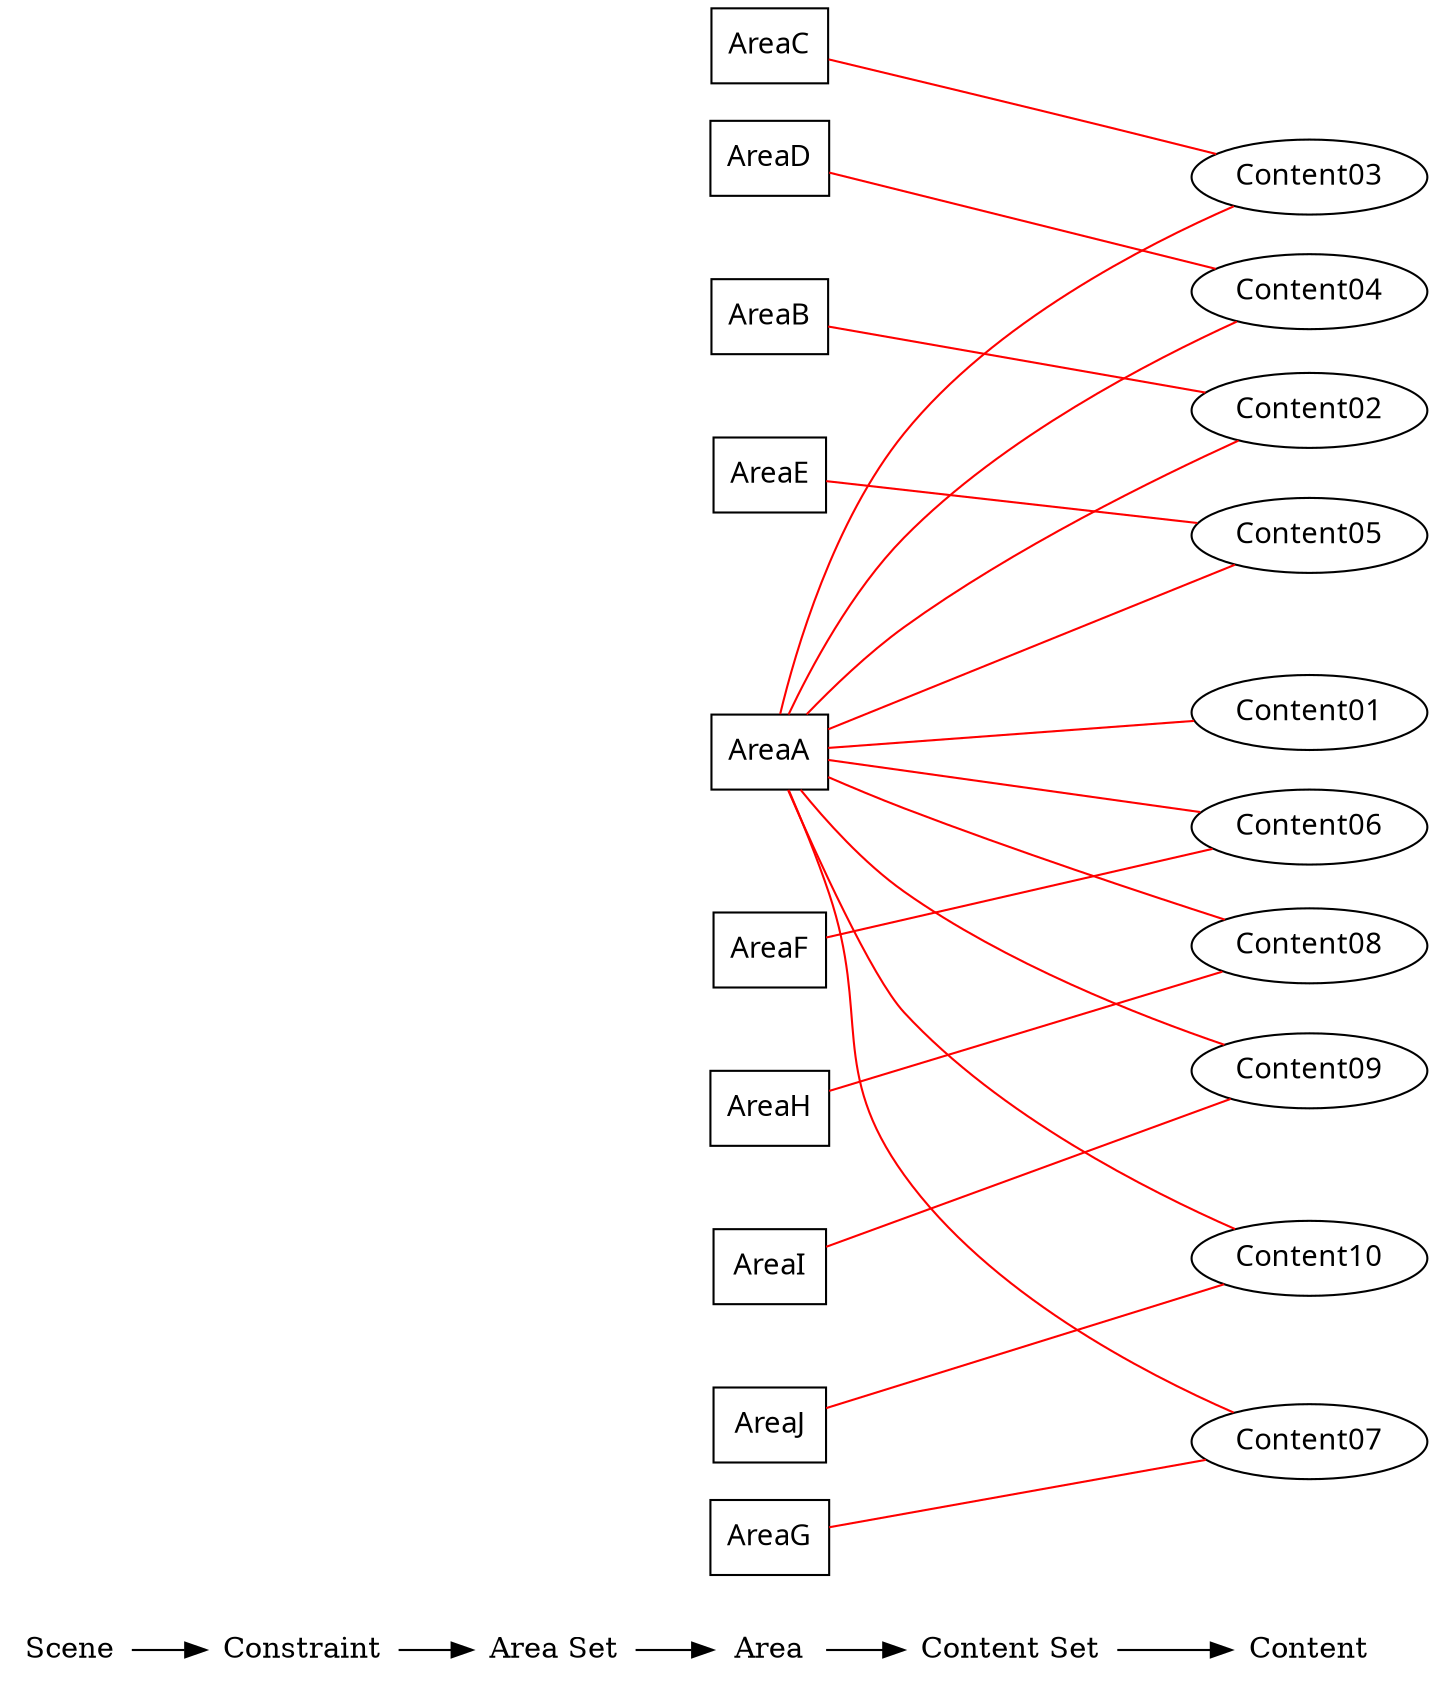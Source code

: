 digraph rule_objects_graph {
	rankdir = LR;
	charset="utf-8";
	clusterrank = global;
	
	node [shape = plaintext];
	Scene -> Constraint -> "Area Set" -> Area -> "Content Set" -> Content; 
	{ rank = same;
		node [shape = box];
		{
			Area;
			e1 [label="AreaA", fontname="Meiryo UI"];
			e2 [label="AreaB", fontname="Meiryo UI"];
			e3 [label="AreaC", fontname="Meiryo UI"];
			e4 [label="AreaD", fontname="Meiryo UI"];
			e5 [label="AreaE", fontname="Meiryo UI"];
			e6 [label="AreaF", fontname="Meiryo UI"];
			e7 [label="AreaG", fontname="Meiryo UI"];
			e8 [label="AreaH", fontname="Meiryo UI"];
			e9 [label="AreaI", fontname="Meiryo UI"];
			e10 [label="AreaJ", fontname="Meiryo UI"];

		}
	}
	
	{ rank = same;
		node [shape = ellipse];
		{
			Content;
			e11 [label="Content01", fontname="Meiryo UI"];
			e12 [label="Content02", fontname="Meiryo UI"];
			e13 [label="Content03", fontname="Meiryo UI"];
			e14 [label="Content04", fontname="Meiryo UI"];
			e15 [label="Content05", fontname="Meiryo UI"];
			e16 [label="Content06", fontname="Meiryo UI"];
			e17 [label="Content07", fontname="Meiryo UI"];
			e18 [label="Content08", fontname="Meiryo UI"];
			e19 [label="Content09", fontname="Meiryo UI"];
			e20 [label="Content10", fontname="Meiryo UI"];


		}
	}
	
	{
		subgraph subareaset {
			"Area Set";
			node [shape = box, style = filled, color = lightpink];


		}
	}


	
	{
		subgraph subcontentset {
			"Content Set";
			node [shape = ellipse, style = filled, color = palegreen];


		}
	}



	e1 -> e11 [dir=none, color=red];
	e1 -> e12 [dir=none, color=red];
	e2 -> e12 [dir=none, color=red];
	e1 -> e13 [dir=none, color=red];
	e3 -> e13 [dir=none, color=red];
	e1 -> e14 [dir=none, color=red];
	e4 -> e14 [dir=none, color=red];
	e1 -> e15 [dir=none, color=red];
	e5 -> e15 [dir=none, color=red];
	e1 -> e16 [dir=none, color=red];
	e6 -> e16 [dir=none, color=red];
	e1 -> e17 [dir=none, color=red];
	e7 -> e17 [dir=none, color=red];
	e1 -> e18 [dir=none, color=red];
	e8 -> e18 [dir=none, color=red];
	e1 -> e19 [dir=none, color=red];
	e9 -> e19 [dir=none, color=red];
	e1 -> e20 [dir=none, color=red];
	e10 -> e20 [dir=none, color=red];
	

	

	

	

	subgraph scene { rank = same;
		node [shape = circle, style = filled, color = lightblue];
		{
			"Scene";

		}
	}

	{ rank = same;
		node [shape = note, style = filled, color = lightgrey];
		{
			"Constraint";
		}
	}
	
	{ rank = same;
		node [shape = note, style = filled, color = lavenderblush2];
		{
			"Constraint";
		}
	}

	{ rank = same;
		node [shape = note, style = filled, color = lightpink2];
		{
			"Constraint";
		}
	}

	

	

	
}

